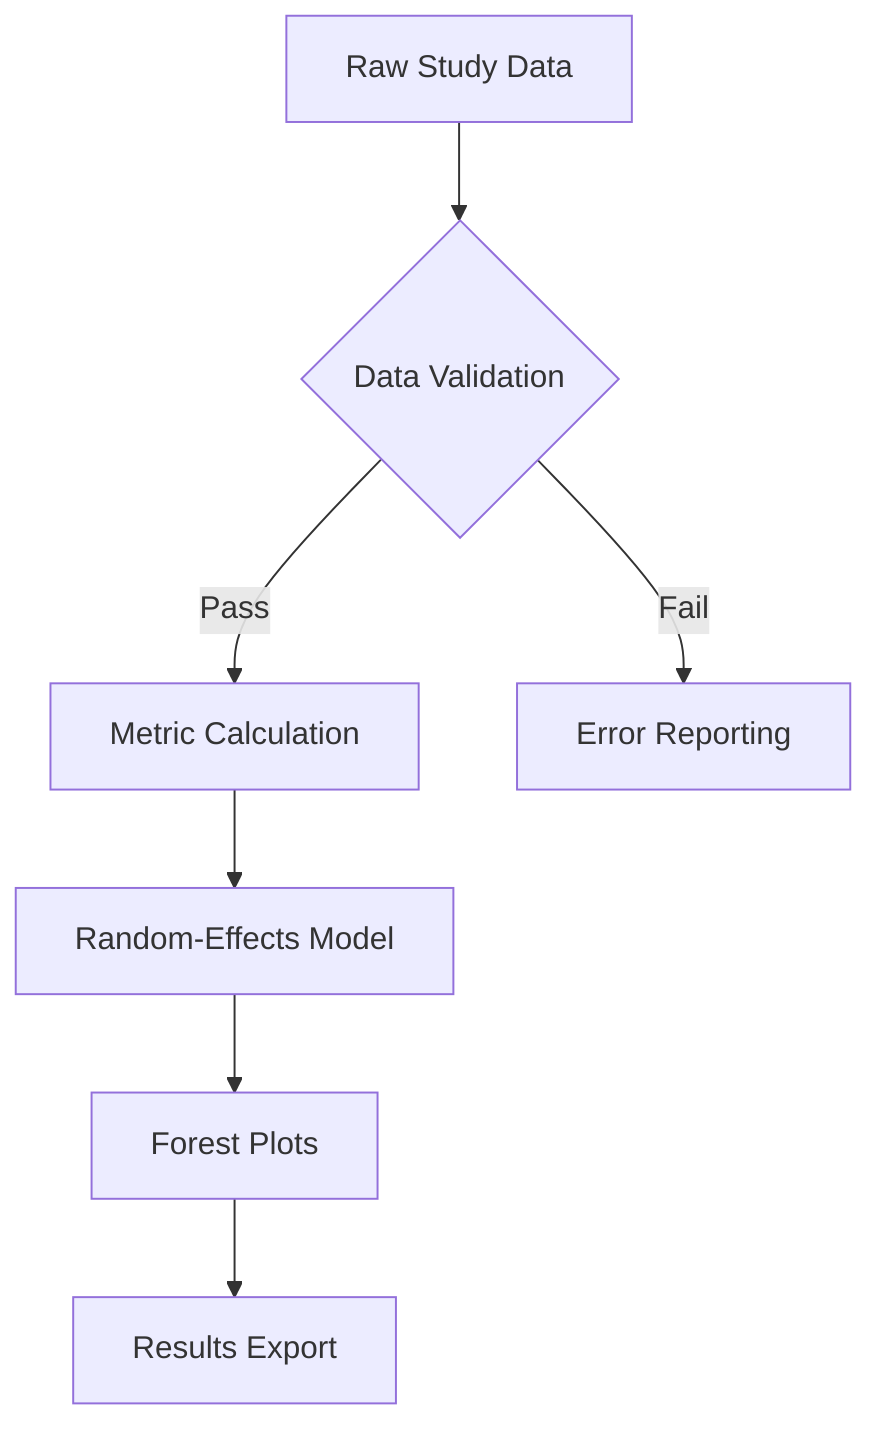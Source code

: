 graph TD
    A[Raw Study Data] --> B{Data Validation}
    B -->|Pass| C[Metric Calculation]
    B -->|Fail| D[Error Reporting]
    C --> E[Random-Effects Model]
    E --> F[Forest Plots]
    F --> G[Results Export]